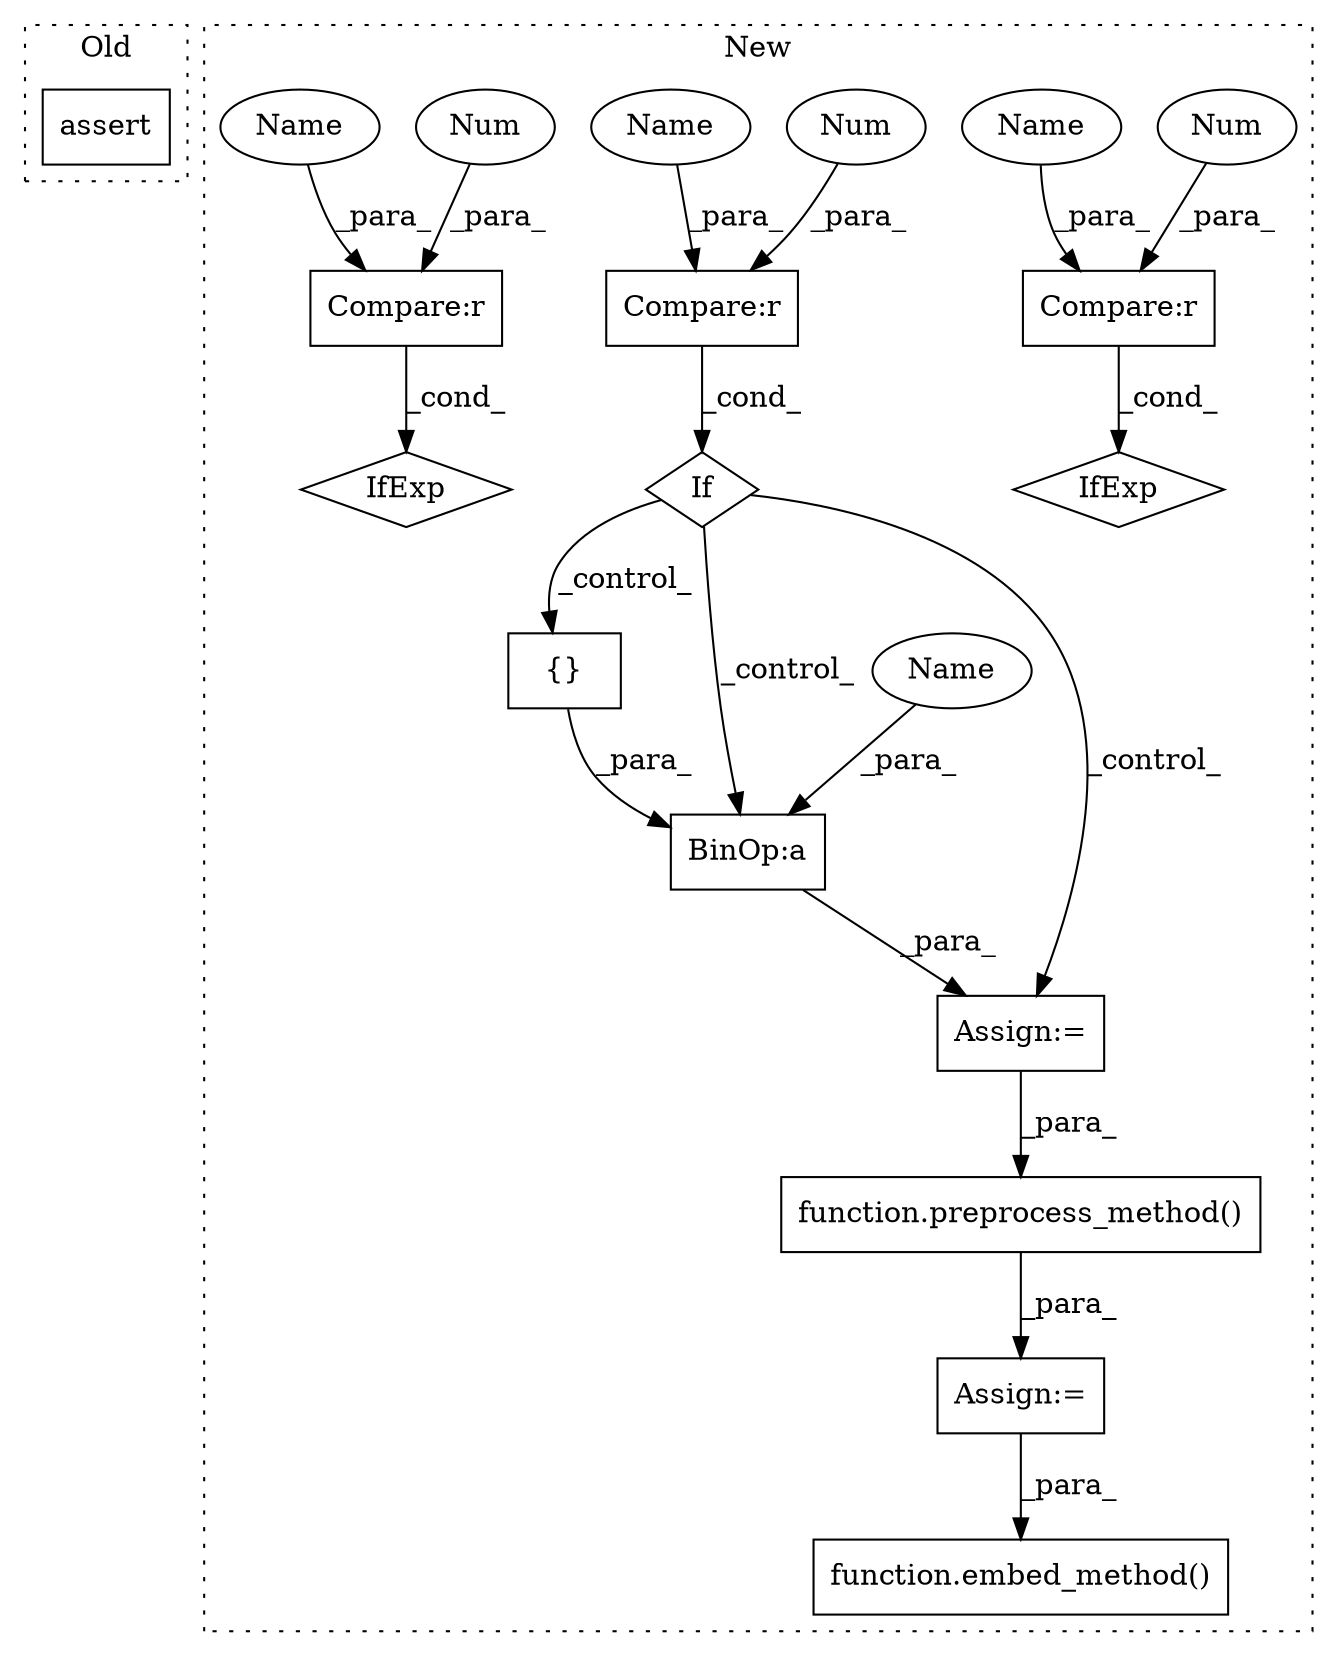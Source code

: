digraph G {
subgraph cluster0 {
1 [label="assert" a="65" s="6900" l="7" shape="box"];
label = "Old";
style="dotted";
}
subgraph cluster1 {
2 [label="IfExp" a="51" s="5953,5973" l="4,6" shape="diamond"];
3 [label="Compare:r" a="40" s="5957" l="16" shape="box"];
4 [label="Num" a="76" s="5972" l="1" shape="ellipse"];
5 [label="BinOp:a" a="82" s="5791" l="3" shape="box"];
6 [label="If" a="96" s="5730" l="3" shape="diamond"];
7 [label="Compare:r" a="40" s="5733" l="16" shape="box"];
8 [label="Compare:r" a="40" s="5869" l="16" shape="box"];
9 [label="{}" a="59" s="5794,5809" l="1,0" shape="box"];
10 [label="IfExp" a="51" s="5865,5885" l="4,6" shape="diamond"];
11 [label="function.preprocess_method()" a="75" s="6078,6110" l="18,1" shape="box"];
12 [label="Num" a="76" s="5748" l="1" shape="ellipse"];
13 [label="Num" a="76" s="5884" l="1" shape="ellipse"];
14 [label="Assign:=" a="68" s="5777" l="3" shape="box"];
15 [label="function.embed_method()" a="75" s="6188,6222" l="13,1" shape="box"];
16 [label="Assign:=" a="68" s="6075" l="3" shape="box"];
17 [label="Name" a="87" s="5780" l="11" shape="ellipse"];
18 [label="Name" a="87" s="5869" l="11" shape="ellipse"];
19 [label="Name" a="87" s="5733" l="11" shape="ellipse"];
20 [label="Name" a="87" s="5957" l="11" shape="ellipse"];
label = "New";
style="dotted";
}
3 -> 2 [label="_cond_"];
4 -> 3 [label="_para_"];
5 -> 14 [label="_para_"];
6 -> 5 [label="_control_"];
6 -> 14 [label="_control_"];
6 -> 9 [label="_control_"];
7 -> 6 [label="_cond_"];
8 -> 10 [label="_cond_"];
9 -> 5 [label="_para_"];
11 -> 16 [label="_para_"];
12 -> 7 [label="_para_"];
13 -> 8 [label="_para_"];
14 -> 11 [label="_para_"];
16 -> 15 [label="_para_"];
17 -> 5 [label="_para_"];
18 -> 8 [label="_para_"];
19 -> 7 [label="_para_"];
20 -> 3 [label="_para_"];
}